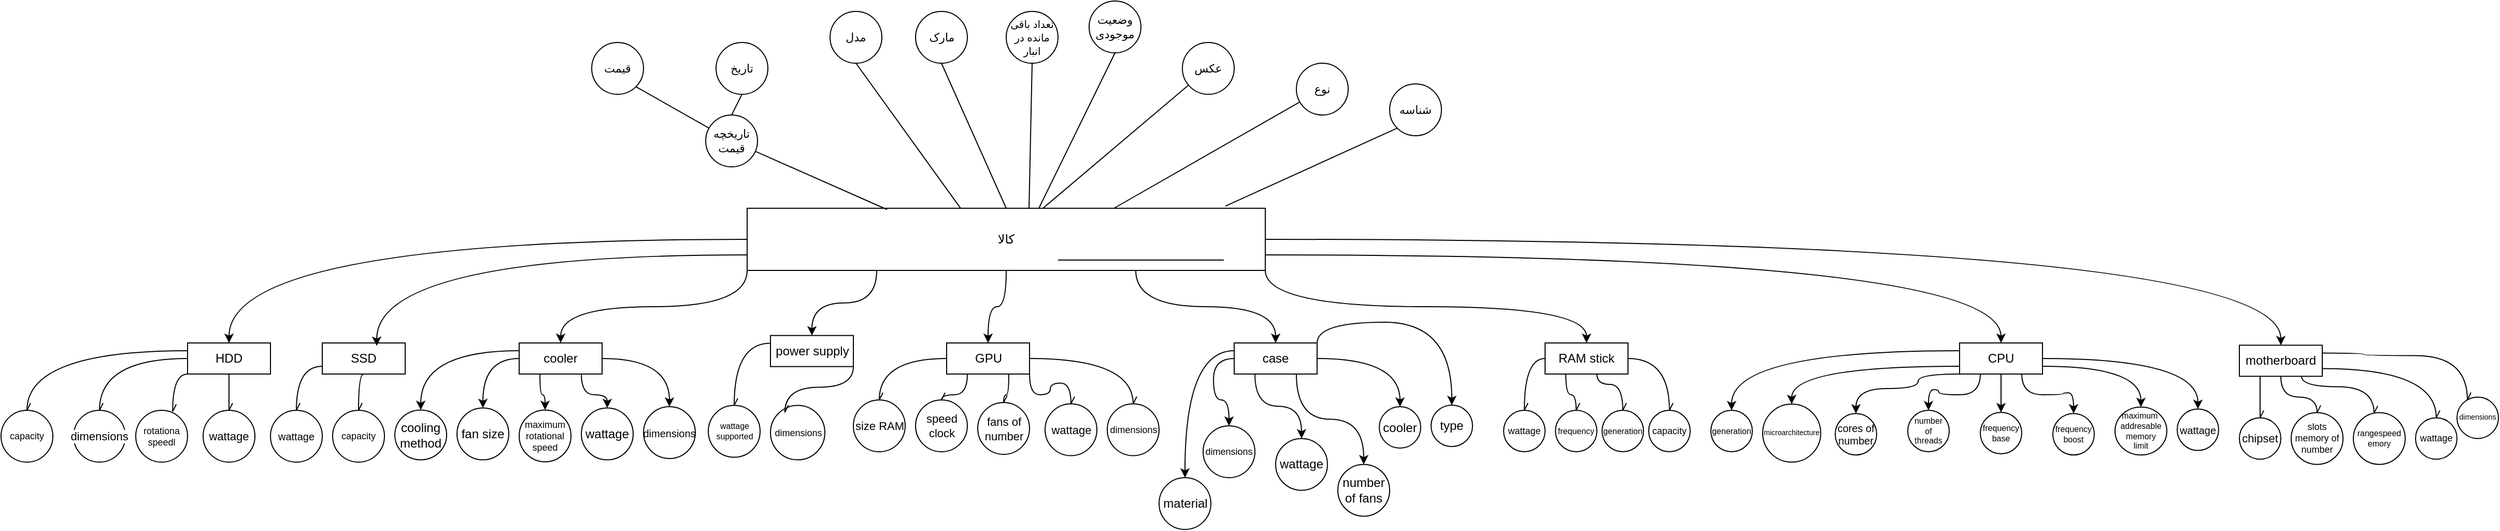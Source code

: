 <mxfile version="24.9.1">
  <diagram name="Page-1" id="9pAMobIlL3Q27WV-ND6b">
    <mxGraphModel dx="3240" dy="2657" grid="1" gridSize="10" guides="1" tooltips="1" connect="1" arrows="1" fold="1" page="1" pageScale="1" pageWidth="850" pageHeight="1400" math="0" shadow="0">
      <root>
        <mxCell id="0" />
        <mxCell id="1" parent="0" />
        <mxCell id="2hztsEfEEE-q9e5ccqZt-3" style="edgeStyle=orthogonalEdgeStyle;rounded=0;orthogonalLoop=1;jettySize=auto;html=1;exitX=0;exitY=1;exitDx=0;exitDy=0;curved=1;" parent="1" source="2hztsEfEEE-q9e5ccqZt-1" target="2hztsEfEEE-q9e5ccqZt-4" edge="1">
          <mxGeometry relative="1" as="geometry">
            <mxPoint x="80" y="230" as="targetPoint" />
          </mxGeometry>
        </mxCell>
        <mxCell id="2hztsEfEEE-q9e5ccqZt-5" style="edgeStyle=orthogonalEdgeStyle;rounded=0;orthogonalLoop=1;jettySize=auto;html=1;exitX=0.25;exitY=1;exitDx=0;exitDy=0;curved=1;" parent="1" source="2hztsEfEEE-q9e5ccqZt-1" target="2hztsEfEEE-q9e5ccqZt-6" edge="1">
          <mxGeometry relative="1" as="geometry">
            <mxPoint x="170" y="220" as="targetPoint" />
          </mxGeometry>
        </mxCell>
        <mxCell id="2hztsEfEEE-q9e5ccqZt-7" style="edgeStyle=orthogonalEdgeStyle;rounded=0;orthogonalLoop=1;jettySize=auto;html=1;exitX=0.5;exitY=1;exitDx=0;exitDy=0;curved=1;" parent="1" source="2hztsEfEEE-q9e5ccqZt-1" target="2hztsEfEEE-q9e5ccqZt-9" edge="1">
          <mxGeometry relative="1" as="geometry">
            <mxPoint x="260" y="230" as="targetPoint" />
          </mxGeometry>
        </mxCell>
        <mxCell id="2hztsEfEEE-q9e5ccqZt-10" style="edgeStyle=orthogonalEdgeStyle;rounded=0;orthogonalLoop=1;jettySize=auto;html=1;exitX=0.75;exitY=1;exitDx=0;exitDy=0;curved=1;" parent="1" source="2hztsEfEEE-q9e5ccqZt-1" target="2hztsEfEEE-q9e5ccqZt-11" edge="1">
          <mxGeometry relative="1" as="geometry">
            <mxPoint x="330" y="230" as="targetPoint" />
          </mxGeometry>
        </mxCell>
        <mxCell id="2hztsEfEEE-q9e5ccqZt-13" style="edgeStyle=orthogonalEdgeStyle;rounded=0;orthogonalLoop=1;jettySize=auto;html=1;exitX=1;exitY=1;exitDx=0;exitDy=0;curved=1;" parent="1" source="2hztsEfEEE-q9e5ccqZt-1" target="2hztsEfEEE-q9e5ccqZt-14" edge="1">
          <mxGeometry relative="1" as="geometry">
            <mxPoint x="430" y="230" as="targetPoint" />
          </mxGeometry>
        </mxCell>
        <mxCell id="2hztsEfEEE-q9e5ccqZt-17" style="edgeStyle=orthogonalEdgeStyle;rounded=0;orthogonalLoop=1;jettySize=auto;html=1;exitX=1;exitY=0.5;exitDx=0;exitDy=0;curved=1;" parent="1" source="2hztsEfEEE-q9e5ccqZt-1" target="2hztsEfEEE-q9e5ccqZt-18" edge="1">
          <mxGeometry relative="1" as="geometry">
            <mxPoint x="480" y="240" as="targetPoint" />
          </mxGeometry>
        </mxCell>
        <mxCell id="2hztsEfEEE-q9e5ccqZt-24" style="edgeStyle=orthogonalEdgeStyle;rounded=0;orthogonalLoop=1;jettySize=auto;html=1;exitX=0;exitY=0.5;exitDx=0;exitDy=0;curved=1;" parent="1" source="2hztsEfEEE-q9e5ccqZt-1" target="2hztsEfEEE-q9e5ccqZt-25" edge="1">
          <mxGeometry relative="1" as="geometry">
            <mxPoint x="-100" y="230" as="targetPoint" />
          </mxGeometry>
        </mxCell>
        <mxCell id="2hztsEfEEE-q9e5ccqZt-26" style="edgeStyle=orthogonalEdgeStyle;rounded=0;orthogonalLoop=1;jettySize=auto;html=1;exitX=1;exitY=0.75;exitDx=0;exitDy=0;curved=1;" parent="1" source="2hztsEfEEE-q9e5ccqZt-1" target="2hztsEfEEE-q9e5ccqZt-27" edge="1">
          <mxGeometry relative="1" as="geometry">
            <mxPoint x="460" y="210" as="targetPoint" />
          </mxGeometry>
        </mxCell>
        <mxCell id="2hztsEfEEE-q9e5ccqZt-1" value="کالا" style="rounded=0;whiteSpace=wrap;html=1;" parent="1" vertex="1">
          <mxGeometry x="-120" y="100" width="500" height="60" as="geometry" />
        </mxCell>
        <mxCell id="8bEsGks462EBz7kOPYyJ-42" style="edgeStyle=orthogonalEdgeStyle;curved=1;rounded=0;orthogonalLoop=1;jettySize=auto;html=1;exitX=0;exitY=0.25;exitDx=0;exitDy=0;" edge="1" parent="1" source="2hztsEfEEE-q9e5ccqZt-4" target="8bEsGks462EBz7kOPYyJ-43">
          <mxGeometry relative="1" as="geometry">
            <mxPoint x="-420" y="290" as="targetPoint" />
          </mxGeometry>
        </mxCell>
        <mxCell id="8bEsGks462EBz7kOPYyJ-44" style="edgeStyle=orthogonalEdgeStyle;curved=1;rounded=0;orthogonalLoop=1;jettySize=auto;html=1;exitX=0;exitY=0.5;exitDx=0;exitDy=0;" edge="1" parent="1" source="2hztsEfEEE-q9e5ccqZt-4" target="8bEsGks462EBz7kOPYyJ-45">
          <mxGeometry relative="1" as="geometry">
            <mxPoint x="-370" y="300" as="targetPoint" />
          </mxGeometry>
        </mxCell>
        <mxCell id="8bEsGks462EBz7kOPYyJ-46" style="edgeStyle=orthogonalEdgeStyle;curved=1;rounded=0;orthogonalLoop=1;jettySize=auto;html=1;exitX=0.25;exitY=1;exitDx=0;exitDy=0;" edge="1" parent="1" source="2hztsEfEEE-q9e5ccqZt-4" target="8bEsGks462EBz7kOPYyJ-47">
          <mxGeometry relative="1" as="geometry">
            <mxPoint x="-310" y="300" as="targetPoint" />
          </mxGeometry>
        </mxCell>
        <mxCell id="8bEsGks462EBz7kOPYyJ-48" style="edgeStyle=orthogonalEdgeStyle;curved=1;rounded=0;orthogonalLoop=1;jettySize=auto;html=1;exitX=0.75;exitY=1;exitDx=0;exitDy=0;" edge="1" parent="1" source="2hztsEfEEE-q9e5ccqZt-4" target="8bEsGks462EBz7kOPYyJ-49">
          <mxGeometry relative="1" as="geometry">
            <mxPoint x="-250" y="300" as="targetPoint" />
          </mxGeometry>
        </mxCell>
        <mxCell id="8bEsGks462EBz7kOPYyJ-50" style="edgeStyle=orthogonalEdgeStyle;curved=1;rounded=0;orthogonalLoop=1;jettySize=auto;html=1;exitX=1;exitY=0.5;exitDx=0;exitDy=0;" edge="1" parent="1" source="2hztsEfEEE-q9e5ccqZt-4" target="8bEsGks462EBz7kOPYyJ-51">
          <mxGeometry relative="1" as="geometry">
            <mxPoint x="-190.0" y="290" as="targetPoint" />
          </mxGeometry>
        </mxCell>
        <mxCell id="2hztsEfEEE-q9e5ccqZt-4" value="cooler" style="rounded=0;whiteSpace=wrap;html=1;" parent="1" vertex="1">
          <mxGeometry x="-340" y="230" width="80" height="30" as="geometry" />
        </mxCell>
        <mxCell id="2hztsEfEEE-q9e5ccqZt-97" style="edgeStyle=orthogonalEdgeStyle;shape=connector;curved=1;rounded=0;orthogonalLoop=1;jettySize=auto;html=1;exitX=0;exitY=0.25;exitDx=0;exitDy=0;entryX=0.5;entryY=0;entryDx=0;entryDy=0;strokeColor=default;align=center;verticalAlign=middle;fontFamily=Helvetica;fontSize=11;fontColor=default;labelBackgroundColor=default;elbow=vertical;endArrow=openAsync;endFill=0;" parent="1" source="2hztsEfEEE-q9e5ccqZt-6" target="2hztsEfEEE-q9e5ccqZt-80" edge="1">
          <mxGeometry relative="1" as="geometry" />
        </mxCell>
        <mxCell id="2hztsEfEEE-q9e5ccqZt-6" value="power supply" style="rounded=0;whiteSpace=wrap;html=1;" parent="1" vertex="1">
          <mxGeometry x="-97.5" y="222.81" width="80" height="30" as="geometry" />
        </mxCell>
        <mxCell id="2hztsEfEEE-q9e5ccqZt-110" style="edgeStyle=orthogonalEdgeStyle;shape=connector;curved=1;rounded=0;orthogonalLoop=1;jettySize=auto;html=1;exitX=0;exitY=0.5;exitDx=0;exitDy=0;entryX=0.5;entryY=0;entryDx=0;entryDy=0;strokeColor=default;align=center;verticalAlign=middle;fontFamily=Helvetica;fontSize=11;fontColor=default;labelBackgroundColor=default;elbow=vertical;endArrow=openAsync;endFill=0;" parent="1" source="2hztsEfEEE-q9e5ccqZt-9" target="2hztsEfEEE-q9e5ccqZt-109" edge="1">
          <mxGeometry relative="1" as="geometry" />
        </mxCell>
        <mxCell id="2hztsEfEEE-q9e5ccqZt-111" style="edgeStyle=orthogonalEdgeStyle;shape=connector;curved=1;rounded=0;orthogonalLoop=1;jettySize=auto;html=1;exitX=0.25;exitY=1;exitDx=0;exitDy=0;strokeColor=default;align=center;verticalAlign=middle;fontFamily=Helvetica;fontSize=11;fontColor=default;labelBackgroundColor=default;elbow=vertical;endArrow=openAsync;endFill=0;" parent="1" source="2hztsEfEEE-q9e5ccqZt-9" target="2hztsEfEEE-q9e5ccqZt-112" edge="1">
          <mxGeometry relative="1" as="geometry">
            <mxPoint x="92.974" y="300" as="targetPoint" />
          </mxGeometry>
        </mxCell>
        <mxCell id="2hztsEfEEE-q9e5ccqZt-113" style="edgeStyle=orthogonalEdgeStyle;shape=connector;curved=1;rounded=0;orthogonalLoop=1;jettySize=auto;html=1;exitX=0.75;exitY=1;exitDx=0;exitDy=0;strokeColor=default;align=center;verticalAlign=middle;fontFamily=Helvetica;fontSize=11;fontColor=default;labelBackgroundColor=default;elbow=vertical;endArrow=openAsync;endFill=0;" parent="1" source="2hztsEfEEE-q9e5ccqZt-9" target="2hztsEfEEE-q9e5ccqZt-114" edge="1">
          <mxGeometry relative="1" as="geometry">
            <mxPoint x="152.5" y="300" as="targetPoint" />
          </mxGeometry>
        </mxCell>
        <mxCell id="2hztsEfEEE-q9e5ccqZt-115" style="edgeStyle=orthogonalEdgeStyle;shape=connector;curved=1;rounded=0;orthogonalLoop=1;jettySize=auto;html=1;exitX=1;exitY=1;exitDx=0;exitDy=0;strokeColor=default;align=center;verticalAlign=middle;fontFamily=Helvetica;fontSize=11;fontColor=default;labelBackgroundColor=default;elbow=vertical;endArrow=openAsync;endFill=0;" parent="1" source="2hztsEfEEE-q9e5ccqZt-9" target="2hztsEfEEE-q9e5ccqZt-116" edge="1">
          <mxGeometry relative="1" as="geometry">
            <mxPoint x="182.5" y="280" as="targetPoint" />
          </mxGeometry>
        </mxCell>
        <mxCell id="2hztsEfEEE-q9e5ccqZt-117" style="edgeStyle=orthogonalEdgeStyle;shape=connector;curved=1;rounded=0;orthogonalLoop=1;jettySize=auto;html=1;exitX=1;exitY=0.5;exitDx=0;exitDy=0;strokeColor=default;align=center;verticalAlign=middle;fontFamily=Helvetica;fontSize=11;fontColor=default;labelBackgroundColor=default;elbow=vertical;endArrow=openAsync;endFill=0;" parent="1" source="2hztsEfEEE-q9e5ccqZt-9" target="2hztsEfEEE-q9e5ccqZt-118" edge="1">
          <mxGeometry relative="1" as="geometry">
            <mxPoint x="222.5" y="290" as="targetPoint" />
          </mxGeometry>
        </mxCell>
        <mxCell id="2hztsEfEEE-q9e5ccqZt-9" value="GPU" style="rounded=0;whiteSpace=wrap;html=1;" parent="1" vertex="1">
          <mxGeometry x="72.5" y="230" width="80" height="30" as="geometry" />
        </mxCell>
        <mxCell id="8bEsGks462EBz7kOPYyJ-52" style="edgeStyle=orthogonalEdgeStyle;curved=1;rounded=0;orthogonalLoop=1;jettySize=auto;html=1;exitX=0;exitY=0.25;exitDx=0;exitDy=0;" edge="1" parent="1" source="2hztsEfEEE-q9e5ccqZt-11" target="8bEsGks462EBz7kOPYyJ-61">
          <mxGeometry relative="1" as="geometry">
            <mxPoint x="300" y="300" as="targetPoint" />
          </mxGeometry>
        </mxCell>
        <mxCell id="8bEsGks462EBz7kOPYyJ-53" style="edgeStyle=orthogonalEdgeStyle;curved=1;rounded=0;orthogonalLoop=1;jettySize=auto;html=1;exitX=0;exitY=0.5;exitDx=0;exitDy=0;" edge="1" parent="1" source="2hztsEfEEE-q9e5ccqZt-11" target="8bEsGks462EBz7kOPYyJ-62">
          <mxGeometry relative="1" as="geometry">
            <mxPoint x="330" y="300" as="targetPoint" />
          </mxGeometry>
        </mxCell>
        <mxCell id="8bEsGks462EBz7kOPYyJ-55" style="edgeStyle=orthogonalEdgeStyle;curved=1;rounded=0;orthogonalLoop=1;jettySize=auto;html=1;exitX=0.25;exitY=1;exitDx=0;exitDy=0;" edge="1" parent="1" source="2hztsEfEEE-q9e5ccqZt-11" target="8bEsGks462EBz7kOPYyJ-63">
          <mxGeometry relative="1" as="geometry">
            <mxPoint x="380" y="300" as="targetPoint" />
          </mxGeometry>
        </mxCell>
        <mxCell id="8bEsGks462EBz7kOPYyJ-56" style="edgeStyle=orthogonalEdgeStyle;curved=1;rounded=0;orthogonalLoop=1;jettySize=auto;html=1;exitX=0.75;exitY=1;exitDx=0;exitDy=0;" edge="1" parent="1" source="2hztsEfEEE-q9e5ccqZt-11" target="8bEsGks462EBz7kOPYyJ-64">
          <mxGeometry relative="1" as="geometry">
            <mxPoint x="420" y="300" as="targetPoint" />
          </mxGeometry>
        </mxCell>
        <mxCell id="8bEsGks462EBz7kOPYyJ-57" style="edgeStyle=orthogonalEdgeStyle;curved=1;rounded=0;orthogonalLoop=1;jettySize=auto;html=1;exitX=1;exitY=0.5;exitDx=0;exitDy=0;" edge="1" parent="1" source="2hztsEfEEE-q9e5ccqZt-11" target="8bEsGks462EBz7kOPYyJ-60">
          <mxGeometry relative="1" as="geometry">
            <mxPoint x="450" y="300" as="targetPoint" />
          </mxGeometry>
        </mxCell>
        <mxCell id="8bEsGks462EBz7kOPYyJ-58" style="edgeStyle=orthogonalEdgeStyle;curved=1;rounded=0;orthogonalLoop=1;jettySize=auto;html=1;exitX=1;exitY=0;exitDx=0;exitDy=0;" edge="1" parent="1" source="2hztsEfEEE-q9e5ccqZt-11" target="8bEsGks462EBz7kOPYyJ-59">
          <mxGeometry relative="1" as="geometry">
            <mxPoint x="480" y="300" as="targetPoint" />
          </mxGeometry>
        </mxCell>
        <mxCell id="2hztsEfEEE-q9e5ccqZt-11" value="case" style="rounded=0;whiteSpace=wrap;html=1;" parent="1" vertex="1">
          <mxGeometry x="350" y="230" width="80" height="30" as="geometry" />
        </mxCell>
        <mxCell id="2hztsEfEEE-q9e5ccqZt-58" style="edgeStyle=orthogonalEdgeStyle;shape=connector;curved=1;rounded=0;orthogonalLoop=1;jettySize=auto;html=1;exitX=0.25;exitY=1;exitDx=0;exitDy=0;strokeColor=default;align=center;verticalAlign=middle;fontFamily=Helvetica;fontSize=11;fontColor=default;labelBackgroundColor=default;elbow=vertical;endArrow=openAsync;endFill=0;" parent="1" source="2hztsEfEEE-q9e5ccqZt-14" target="2hztsEfEEE-q9e5ccqZt-59" edge="1">
          <mxGeometry relative="1" as="geometry">
            <mxPoint x="700" y="280" as="targetPoint" />
            <Array as="points">
              <mxPoint x="700" y="250" />
              <mxPoint x="700" y="270" />
              <mxPoint x="725" y="270" />
            </Array>
          </mxGeometry>
        </mxCell>
        <mxCell id="2hztsEfEEE-q9e5ccqZt-68" style="edgeStyle=orthogonalEdgeStyle;shape=connector;curved=1;rounded=0;orthogonalLoop=1;jettySize=auto;html=1;exitX=0.25;exitY=1;exitDx=0;exitDy=0;strokeColor=default;align=center;verticalAlign=middle;fontFamily=Helvetica;fontSize=11;fontColor=default;labelBackgroundColor=default;elbow=vertical;endArrow=openAsync;endFill=0;" parent="1" source="2hztsEfEEE-q9e5ccqZt-14" target="2hztsEfEEE-q9e5ccqZt-72" edge="1">
          <mxGeometry relative="1" as="geometry">
            <mxPoint x="670.091" y="290" as="targetPoint" />
          </mxGeometry>
        </mxCell>
        <mxCell id="2hztsEfEEE-q9e5ccqZt-103" style="edgeStyle=orthogonalEdgeStyle;shape=connector;curved=1;rounded=0;orthogonalLoop=1;jettySize=auto;html=1;exitX=1;exitY=0.5;exitDx=0;exitDy=0;entryX=0.5;entryY=0;entryDx=0;entryDy=0;strokeColor=default;align=center;verticalAlign=middle;fontFamily=Helvetica;fontSize=11;fontColor=default;labelBackgroundColor=default;elbow=vertical;endArrow=openAsync;endFill=0;" parent="1" source="2hztsEfEEE-q9e5ccqZt-14" target="2hztsEfEEE-q9e5ccqZt-71" edge="1">
          <mxGeometry relative="1" as="geometry" />
        </mxCell>
        <mxCell id="2hztsEfEEE-q9e5ccqZt-105" style="edgeStyle=orthogonalEdgeStyle;shape=connector;curved=1;rounded=0;orthogonalLoop=1;jettySize=auto;html=1;exitX=0;exitY=0.5;exitDx=0;exitDy=0;entryX=0.5;entryY=0;entryDx=0;entryDy=0;strokeColor=default;align=center;verticalAlign=middle;fontFamily=Helvetica;fontSize=11;fontColor=default;labelBackgroundColor=default;elbow=vertical;endArrow=openAsync;endFill=0;" parent="1" source="2hztsEfEEE-q9e5ccqZt-14" target="2hztsEfEEE-q9e5ccqZt-73" edge="1">
          <mxGeometry relative="1" as="geometry" />
        </mxCell>
        <mxCell id="2hztsEfEEE-q9e5ccqZt-14" value="RAM stick" style="rounded=0;whiteSpace=wrap;html=1;" parent="1" vertex="1">
          <mxGeometry x="650" y="230" width="80" height="30" as="geometry" />
        </mxCell>
        <mxCell id="2hztsEfEEE-q9e5ccqZt-48" style="edgeStyle=orthogonalEdgeStyle;shape=connector;curved=1;rounded=0;orthogonalLoop=1;jettySize=auto;html=1;exitX=0.75;exitY=1;exitDx=0;exitDy=0;strokeColor=default;align=center;verticalAlign=middle;fontFamily=Helvetica;fontSize=11;fontColor=default;labelBackgroundColor=default;elbow=vertical;endArrow=openAsync;endFill=0;" parent="1" source="2hztsEfEEE-q9e5ccqZt-18" target="2hztsEfEEE-q9e5ccqZt-57" edge="1">
          <mxGeometry relative="1" as="geometry">
            <mxPoint x="1400" y="292.19" as="targetPoint" />
            <Array as="points">
              <mxPoint x="1380" y="272.19" />
              <mxPoint x="1450" y="272.19" />
            </Array>
          </mxGeometry>
        </mxCell>
        <mxCell id="2hztsEfEEE-q9e5ccqZt-49" style="edgeStyle=orthogonalEdgeStyle;shape=connector;curved=1;rounded=0;orthogonalLoop=1;jettySize=auto;html=1;exitX=0.5;exitY=1;exitDx=0;exitDy=0;strokeColor=default;align=center;verticalAlign=middle;fontFamily=Helvetica;fontSize=11;fontColor=default;labelBackgroundColor=default;elbow=vertical;endArrow=openAsync;endFill=0;" parent="1" source="2hztsEfEEE-q9e5ccqZt-18" target="2hztsEfEEE-q9e5ccqZt-56" edge="1">
          <mxGeometry relative="1" as="geometry">
            <mxPoint x="1370" y="292.19" as="targetPoint" />
          </mxGeometry>
        </mxCell>
        <mxCell id="2hztsEfEEE-q9e5ccqZt-50" style="edgeStyle=orthogonalEdgeStyle;shape=connector;curved=1;rounded=0;orthogonalLoop=1;jettySize=auto;html=1;exitX=0.25;exitY=1;exitDx=0;exitDy=0;strokeColor=default;align=center;verticalAlign=middle;fontFamily=Helvetica;fontSize=11;fontColor=default;labelBackgroundColor=default;elbow=vertical;endArrow=openAsync;endFill=0;" parent="1" source="2hztsEfEEE-q9e5ccqZt-18" target="2hztsEfEEE-q9e5ccqZt-55" edge="1">
          <mxGeometry relative="1" as="geometry">
            <mxPoint x="1340.31" y="292.19" as="targetPoint" />
          </mxGeometry>
        </mxCell>
        <mxCell id="2hztsEfEEE-q9e5ccqZt-51" style="edgeStyle=orthogonalEdgeStyle;shape=connector;curved=1;rounded=0;orthogonalLoop=1;jettySize=auto;html=1;exitX=1;exitY=0.75;exitDx=0;exitDy=0;strokeColor=default;align=center;verticalAlign=middle;fontFamily=Helvetica;fontSize=11;fontColor=default;labelBackgroundColor=default;elbow=vertical;endArrow=openAsync;endFill=0;" parent="1" source="2hztsEfEEE-q9e5ccqZt-18" target="2hztsEfEEE-q9e5ccqZt-54" edge="1">
          <mxGeometry relative="1" as="geometry">
            <mxPoint x="1430" y="292.19" as="targetPoint" />
          </mxGeometry>
        </mxCell>
        <mxCell id="2hztsEfEEE-q9e5ccqZt-52" style="edgeStyle=orthogonalEdgeStyle;shape=connector;curved=1;rounded=0;orthogonalLoop=1;jettySize=auto;html=1;exitX=1;exitY=0.25;exitDx=0;exitDy=0;strokeColor=default;align=center;verticalAlign=middle;fontFamily=Helvetica;fontSize=11;fontColor=default;labelBackgroundColor=default;elbow=vertical;endArrow=openAsync;endFill=0;" parent="1" source="2hztsEfEEE-q9e5ccqZt-18" target="2hztsEfEEE-q9e5ccqZt-53" edge="1">
          <mxGeometry relative="1" as="geometry">
            <mxPoint x="1460" y="292.19" as="targetPoint" />
            <Array as="points">
              <mxPoint x="1440" y="240.19" />
              <mxPoint x="1440" y="242.19" />
              <mxPoint x="1540" y="242.19" />
            </Array>
          </mxGeometry>
        </mxCell>
        <mxCell id="2hztsEfEEE-q9e5ccqZt-18" value="motherboard" style="rounded=0;whiteSpace=wrap;html=1;" parent="1" vertex="1">
          <mxGeometry x="1320" y="232.19" width="80" height="30" as="geometry" />
        </mxCell>
        <mxCell id="2hztsEfEEE-q9e5ccqZt-85" style="edgeStyle=orthogonalEdgeStyle;shape=connector;curved=1;rounded=0;orthogonalLoop=1;jettySize=auto;html=1;exitX=0;exitY=0.75;exitDx=0;exitDy=0;strokeColor=default;align=center;verticalAlign=middle;fontFamily=Helvetica;fontSize=11;fontColor=default;labelBackgroundColor=default;elbow=vertical;endArrow=openAsync;endFill=0;" parent="1" source="2hztsEfEEE-q9e5ccqZt-21" target="2hztsEfEEE-q9e5ccqZt-82" edge="1">
          <mxGeometry relative="1" as="geometry" />
        </mxCell>
        <mxCell id="2hztsEfEEE-q9e5ccqZt-88" style="edgeStyle=orthogonalEdgeStyle;shape=connector;curved=1;rounded=0;orthogonalLoop=1;jettySize=auto;html=1;exitX=0.5;exitY=1;exitDx=0;exitDy=0;entryX=0.5;entryY=0;entryDx=0;entryDy=0;strokeColor=default;align=center;verticalAlign=middle;fontFamily=Helvetica;fontSize=11;fontColor=default;labelBackgroundColor=default;elbow=vertical;endArrow=openAsync;endFill=0;" parent="1" source="2hztsEfEEE-q9e5ccqZt-21" target="2hztsEfEEE-q9e5ccqZt-84" edge="1">
          <mxGeometry relative="1" as="geometry" />
        </mxCell>
        <mxCell id="2hztsEfEEE-q9e5ccqZt-21" value="SSD" style="rounded=0;whiteSpace=wrap;html=1;" parent="1" vertex="1">
          <mxGeometry x="-530" y="230" width="80" height="30" as="geometry" />
        </mxCell>
        <mxCell id="2hztsEfEEE-q9e5ccqZt-23" style="edgeStyle=orthogonalEdgeStyle;rounded=0;orthogonalLoop=1;jettySize=auto;html=1;exitX=0;exitY=0.75;exitDx=0;exitDy=0;entryX=0.656;entryY=0.094;entryDx=0;entryDy=0;entryPerimeter=0;curved=1;" parent="1" source="2hztsEfEEE-q9e5ccqZt-1" target="2hztsEfEEE-q9e5ccqZt-21" edge="1">
          <mxGeometry relative="1" as="geometry" />
        </mxCell>
        <mxCell id="2hztsEfEEE-q9e5ccqZt-94" style="edgeStyle=orthogonalEdgeStyle;shape=connector;curved=1;rounded=0;orthogonalLoop=1;jettySize=auto;html=1;exitX=0;exitY=0.25;exitDx=0;exitDy=0;entryX=0.5;entryY=0;entryDx=0;entryDy=0;strokeColor=default;align=center;verticalAlign=middle;fontFamily=Helvetica;fontSize=11;fontColor=default;labelBackgroundColor=default;elbow=vertical;endArrow=openAsync;endFill=0;" parent="1" source="2hztsEfEEE-q9e5ccqZt-25" target="2hztsEfEEE-q9e5ccqZt-91" edge="1">
          <mxGeometry relative="1" as="geometry" />
        </mxCell>
        <mxCell id="2hztsEfEEE-q9e5ccqZt-98" style="edgeStyle=orthogonalEdgeStyle;shape=connector;curved=1;rounded=0;orthogonalLoop=1;jettySize=auto;html=1;exitX=0.5;exitY=1;exitDx=0;exitDy=0;strokeColor=default;align=center;verticalAlign=middle;fontFamily=Helvetica;fontSize=11;fontColor=default;labelBackgroundColor=default;elbow=vertical;endArrow=openAsync;endFill=0;" parent="1" source="2hztsEfEEE-q9e5ccqZt-25" target="2hztsEfEEE-q9e5ccqZt-99" edge="1">
          <mxGeometry relative="1" as="geometry">
            <mxPoint x="-619.609" y="300" as="targetPoint" />
          </mxGeometry>
        </mxCell>
        <mxCell id="2hztsEfEEE-q9e5ccqZt-100" style="edgeStyle=orthogonalEdgeStyle;shape=connector;curved=1;rounded=0;orthogonalLoop=1;jettySize=auto;html=1;exitX=0;exitY=0.5;exitDx=0;exitDy=0;strokeColor=default;align=center;verticalAlign=middle;fontFamily=Helvetica;fontSize=11;fontColor=default;labelBackgroundColor=default;elbow=vertical;endArrow=openAsync;endFill=0;" parent="1" source="2hztsEfEEE-q9e5ccqZt-25" target="2hztsEfEEE-q9e5ccqZt-101" edge="1">
          <mxGeometry relative="1" as="geometry">
            <mxPoint x="-730" y="290" as="targetPoint" />
          </mxGeometry>
        </mxCell>
        <mxCell id="2hztsEfEEE-q9e5ccqZt-25" value="HDD" style="rounded=0;whiteSpace=wrap;html=1;" parent="1" vertex="1">
          <mxGeometry x="-660" y="230" width="80" height="30" as="geometry" />
        </mxCell>
        <mxCell id="8bEsGks462EBz7kOPYyJ-20" style="edgeStyle=orthogonalEdgeStyle;rounded=0;orthogonalLoop=1;jettySize=auto;html=1;exitX=1;exitY=0.5;exitDx=0;exitDy=0;curved=1;" edge="1" parent="1" source="2hztsEfEEE-q9e5ccqZt-27" target="8bEsGks462EBz7kOPYyJ-38">
          <mxGeometry relative="1" as="geometry">
            <mxPoint x="1210" y="300" as="targetPoint" />
          </mxGeometry>
        </mxCell>
        <mxCell id="8bEsGks462EBz7kOPYyJ-21" style="edgeStyle=orthogonalEdgeStyle;curved=1;rounded=0;orthogonalLoop=1;jettySize=auto;html=1;exitX=0.75;exitY=1;exitDx=0;exitDy=0;" edge="1" parent="1" source="2hztsEfEEE-q9e5ccqZt-27" target="8bEsGks462EBz7kOPYyJ-35">
          <mxGeometry relative="1" as="geometry">
            <mxPoint x="1120" y="300" as="targetPoint" />
          </mxGeometry>
        </mxCell>
        <mxCell id="8bEsGks462EBz7kOPYyJ-22" style="edgeStyle=orthogonalEdgeStyle;curved=1;rounded=0;orthogonalLoop=1;jettySize=auto;html=1;exitX=0.5;exitY=1;exitDx=0;exitDy=0;" edge="1" parent="1" source="2hztsEfEEE-q9e5ccqZt-27" target="8bEsGks462EBz7kOPYyJ-34">
          <mxGeometry relative="1" as="geometry">
            <mxPoint x="1090" y="300" as="targetPoint" />
          </mxGeometry>
        </mxCell>
        <mxCell id="8bEsGks462EBz7kOPYyJ-23" style="edgeStyle=orthogonalEdgeStyle;curved=1;rounded=0;orthogonalLoop=1;jettySize=auto;html=1;exitX=0.25;exitY=1;exitDx=0;exitDy=0;" edge="1" parent="1" source="2hztsEfEEE-q9e5ccqZt-27" target="8bEsGks462EBz7kOPYyJ-33">
          <mxGeometry relative="1" as="geometry">
            <mxPoint x="1060" y="300" as="targetPoint" />
          </mxGeometry>
        </mxCell>
        <mxCell id="8bEsGks462EBz7kOPYyJ-25" style="edgeStyle=orthogonalEdgeStyle;curved=1;rounded=0;orthogonalLoop=1;jettySize=auto;html=1;exitX=0;exitY=0.75;exitDx=0;exitDy=0;" edge="1" parent="1" source="2hztsEfEEE-q9e5ccqZt-27" target="8bEsGks462EBz7kOPYyJ-31">
          <mxGeometry relative="1" as="geometry">
            <mxPoint x="990" y="300" as="targetPoint" />
          </mxGeometry>
        </mxCell>
        <mxCell id="8bEsGks462EBz7kOPYyJ-26" style="edgeStyle=orthogonalEdgeStyle;curved=1;rounded=0;orthogonalLoop=1;jettySize=auto;html=1;exitX=0;exitY=0.25;exitDx=0;exitDy=0;" edge="1" parent="1" source="2hztsEfEEE-q9e5ccqZt-27" target="8bEsGks462EBz7kOPYyJ-30">
          <mxGeometry relative="1" as="geometry">
            <mxPoint x="930" y="300" as="targetPoint" />
          </mxGeometry>
        </mxCell>
        <mxCell id="8bEsGks462EBz7kOPYyJ-40" style="edgeStyle=orthogonalEdgeStyle;curved=1;rounded=0;orthogonalLoop=1;jettySize=auto;html=1;exitX=0;exitY=1;exitDx=0;exitDy=0;entryX=0.5;entryY=0;entryDx=0;entryDy=0;" edge="1" parent="1" source="2hztsEfEEE-q9e5ccqZt-27" target="8bEsGks462EBz7kOPYyJ-32">
          <mxGeometry relative="1" as="geometry">
            <Array as="points">
              <mxPoint x="1010" y="260" />
              <mxPoint x="1010" y="274" />
              <mxPoint x="950" y="274" />
            </Array>
          </mxGeometry>
        </mxCell>
        <mxCell id="8bEsGks462EBz7kOPYyJ-41" style="edgeStyle=orthogonalEdgeStyle;curved=1;rounded=0;orthogonalLoop=1;jettySize=auto;html=1;exitX=1;exitY=0.75;exitDx=0;exitDy=0;entryX=0.5;entryY=0;entryDx=0;entryDy=0;" edge="1" parent="1" source="2hztsEfEEE-q9e5ccqZt-27" target="8bEsGks462EBz7kOPYyJ-37">
          <mxGeometry relative="1" as="geometry" />
        </mxCell>
        <mxCell id="2hztsEfEEE-q9e5ccqZt-27" value="CPU" style="rounded=0;whiteSpace=wrap;html=1;" parent="1" vertex="1">
          <mxGeometry x="1050" y="230" width="80" height="30" as="geometry" />
        </mxCell>
        <mxCell id="2hztsEfEEE-q9e5ccqZt-29" value="عکس" style="ellipse;whiteSpace=wrap;html=1;fontFamily=Helvetica;fontSize=11;fontColor=default;labelBackgroundColor=default;" parent="1" vertex="1">
          <mxGeometry x="300" y="-60" width="50" height="50" as="geometry" />
        </mxCell>
        <mxCell id="2hztsEfEEE-q9e5ccqZt-31" value="وضعیت موجودی" style="ellipse;whiteSpace=wrap;html=1;aspect=fixed;fontFamily=Helvetica;fontSize=11;fontColor=default;labelBackgroundColor=none;" parent="1" vertex="1">
          <mxGeometry x="210" y="-100" width="50" height="50" as="geometry" />
        </mxCell>
        <mxCell id="2hztsEfEEE-q9e5ccqZt-33" value="&lt;font style=&quot;font-size: 10px;&quot;&gt;تعداد باقی مانده در انبار&lt;/font&gt;" style="ellipse;whiteSpace=wrap;html=1;fontFamily=Helvetica;fontSize=11;fontColor=default;labelBackgroundColor=none;" parent="1" vertex="1">
          <mxGeometry x="130" y="-90" width="50" height="50" as="geometry" />
        </mxCell>
        <mxCell id="2hztsEfEEE-q9e5ccqZt-35" value="مارک" style="ellipse;whiteSpace=wrap;html=1;aspect=fixed;fontFamily=Helvetica;fontSize=11;fontColor=default;labelBackgroundColor=default;" parent="1" vertex="1">
          <mxGeometry x="42.5" y="-90" width="50" height="50" as="geometry" />
        </mxCell>
        <mxCell id="2hztsEfEEE-q9e5ccqZt-37" value="شناسه" style="ellipse;whiteSpace=wrap;html=1;aspect=fixed;fontFamily=Helvetica;fontSize=11;fontColor=default;labelBackgroundColor=default;" parent="1" vertex="1">
          <mxGeometry x="500" y="-20" width="50" height="50" as="geometry" />
        </mxCell>
        <mxCell id="2hztsEfEEE-q9e5ccqZt-39" value="نوع" style="ellipse;whiteSpace=wrap;html=1;aspect=fixed;fontFamily=Helvetica;fontSize=11;fontColor=default;labelBackgroundColor=default;" parent="1" vertex="1">
          <mxGeometry x="410" y="-40" width="50" height="50" as="geometry" />
        </mxCell>
        <mxCell id="2hztsEfEEE-q9e5ccqZt-41" value="مدل" style="ellipse;whiteSpace=wrap;html=1;aspect=fixed;fontFamily=Helvetica;fontSize=11;fontColor=default;labelBackgroundColor=default;" parent="1" vertex="1">
          <mxGeometry x="-40" y="-90" width="50" height="50" as="geometry" />
        </mxCell>
        <mxCell id="2hztsEfEEE-q9e5ccqZt-43" value="تاریخچه قیمت" style="ellipse;whiteSpace=wrap;html=1;aspect=fixed;fontFamily=Helvetica;fontSize=11;fontColor=default;labelBackgroundColor=none;" parent="1" vertex="1">
          <mxGeometry x="-160" y="10" width="50" height="50" as="geometry" />
        </mxCell>
        <mxCell id="2hztsEfEEE-q9e5ccqZt-46" value="تاریخ" style="ellipse;whiteSpace=wrap;html=1;aspect=fixed;fontFamily=Helvetica;fontSize=11;fontColor=default;labelBackgroundColor=default;" parent="1" vertex="1">
          <mxGeometry x="-150" y="-60" width="50" height="50" as="geometry" />
        </mxCell>
        <mxCell id="2hztsEfEEE-q9e5ccqZt-47" value="قیمت" style="ellipse;whiteSpace=wrap;html=1;aspect=fixed;fontFamily=Helvetica;fontSize=11;fontColor=default;labelBackgroundColor=default;" parent="1" vertex="1">
          <mxGeometry x="-270" y="-60" width="50" height="50" as="geometry" />
        </mxCell>
        <mxCell id="2hztsEfEEE-q9e5ccqZt-53" value="‫‪dimensions‬‬" style="ellipse;whiteSpace=wrap;html=1;aspect=fixed;fontFamily=Helvetica;fontSize=7;fontColor=default;labelBackgroundColor=none;" parent="1" vertex="1">
          <mxGeometry x="1530" y="282.19" width="40" height="40" as="geometry" />
        </mxCell>
        <mxCell id="2hztsEfEEE-q9e5ccqZt-54" value="‫‪wattage‬‬" style="ellipse;whiteSpace=wrap;html=1;aspect=fixed;fontFamily=Helvetica;fontSize=9;fontColor=default;labelBackgroundColor=none;" parent="1" vertex="1">
          <mxGeometry x="1490" y="302.19" width="40" height="40" as="geometry" />
        </mxCell>
        <mxCell id="2hztsEfEEE-q9e5ccqZt-55" value="‫‪chipset‬‬" style="ellipse;whiteSpace=wrap;html=1;aspect=fixed;fontFamily=Helvetica;fontSize=11;fontColor=default;labelBackgroundColor=default;" parent="1" vertex="1">
          <mxGeometry x="1320" y="302.19" width="40" height="40" as="geometry" />
        </mxCell>
        <mxCell id="2hztsEfEEE-q9e5ccqZt-56" value="‫‪slots‬‬ ‫‪memory‬‬ ‫‪of‬‬ ‫‪number‬‬" style="ellipse;whiteSpace=wrap;html=1;aspect=fixed;fontFamily=Helvetica;fontSize=9;fontColor=default;labelBackgroundColor=none;" parent="1" vertex="1">
          <mxGeometry x="1370" y="297.19" width="50" height="50" as="geometry" />
        </mxCell>
        <mxCell id="2hztsEfEEE-q9e5ccqZt-57" value="‫‪range‬‬‫‪speed‬‬ ‫‪emory‬‬" style="ellipse;whiteSpace=wrap;html=1;aspect=fixed;fontFamily=Helvetica;fontSize=8;fontColor=default;labelBackgroundColor=none;" parent="1" vertex="1">
          <mxGeometry x="1430" y="297.19" width="50" height="50" as="geometry" />
        </mxCell>
        <mxCell id="2hztsEfEEE-q9e5ccqZt-59" value="‫‪generation‬‬" style="ellipse;whiteSpace=wrap;html=1;aspect=fixed;fontFamily=Helvetica;fontSize=8;fontColor=default;labelBackgroundColor=none;" parent="1" vertex="1">
          <mxGeometry x="705" y="295" width="40" height="40" as="geometry" />
        </mxCell>
        <mxCell id="2hztsEfEEE-q9e5ccqZt-71" value="‫‪capacity‬‬" style="ellipse;whiteSpace=wrap;html=1;aspect=fixed;fontFamily=Helvetica;fontSize=9;fontColor=default;labelBackgroundColor=none;" parent="1" vertex="1">
          <mxGeometry x="750" y="295" width="40" height="40" as="geometry" />
        </mxCell>
        <mxCell id="2hztsEfEEE-q9e5ccqZt-72" value="‫‪frequency‬‬" style="ellipse;whiteSpace=wrap;html=1;aspect=fixed;fontFamily=Helvetica;fontSize=8;fontColor=default;labelBackgroundColor=none;" parent="1" vertex="1">
          <mxGeometry x="660" y="295" width="40" height="40" as="geometry" />
        </mxCell>
        <mxCell id="2hztsEfEEE-q9e5ccqZt-73" value="wattage" style="ellipse;whiteSpace=wrap;html=1;aspect=fixed;fontFamily=Helvetica;fontSize=9;fontColor=default;labelBackgroundColor=default;" parent="1" vertex="1">
          <mxGeometry x="610" y="295" width="40" height="40" as="geometry" />
        </mxCell>
        <mxCell id="2hztsEfEEE-q9e5ccqZt-78" value="‫‪dimensions‬‬" style="ellipse;whiteSpace=wrap;html=1;aspect=fixed;fontFamily=Helvetica;fontSize=9;fontColor=default;labelBackgroundColor=default;" parent="1" vertex="1">
          <mxGeometry x="-97.5" y="290.31" width="52.5" height="52.5" as="geometry" />
        </mxCell>
        <mxCell id="2hztsEfEEE-q9e5ccqZt-80" value="wattage supported" style="ellipse;whiteSpace=wrap;html=1;aspect=fixed;fontFamily=Helvetica;fontSize=8;fontColor=default;labelBackgroundColor=none;" parent="1" vertex="1">
          <mxGeometry x="-157.5" y="290.31" width="50" height="50" as="geometry" />
        </mxCell>
        <mxCell id="2hztsEfEEE-q9e5ccqZt-82" value="‫‪wattage‬‬" style="ellipse;whiteSpace=wrap;html=1;aspect=fixed;fontFamily=Helvetica;fontSize=10;fontColor=default;labelBackgroundColor=none;" parent="1" vertex="1">
          <mxGeometry x="-580" y="295" width="50" height="50" as="geometry" />
        </mxCell>
        <mxCell id="2hztsEfEEE-q9e5ccqZt-84" value="capacity" style="ellipse;whiteSpace=wrap;html=1;aspect=fixed;fontFamily=Helvetica;fontSize=9;fontColor=default;labelBackgroundColor=none;" parent="1" vertex="1">
          <mxGeometry x="-520" y="295" width="50" height="50" as="geometry" />
        </mxCell>
        <mxCell id="2hztsEfEEE-q9e5ccqZt-91" value="capacity" style="ellipse;whiteSpace=wrap;html=1;aspect=fixed;fontFamily=Helvetica;fontSize=9;fontColor=default;labelBackgroundColor=none;" parent="1" vertex="1">
          <mxGeometry x="-840" y="295" width="50" height="50" as="geometry" />
        </mxCell>
        <mxCell id="2hztsEfEEE-q9e5ccqZt-93" value="&lt;div&gt;rotationa speedl&lt;/div&gt;" style="ellipse;whiteSpace=wrap;html=1;aspect=fixed;fontFamily=Helvetica;fontSize=9;fontColor=default;labelBackgroundColor=none;" parent="1" vertex="1">
          <mxGeometry x="-710" y="295" width="50" height="50" as="geometry" />
        </mxCell>
        <mxCell id="2hztsEfEEE-q9e5ccqZt-95" style="edgeStyle=orthogonalEdgeStyle;shape=connector;curved=1;rounded=0;orthogonalLoop=1;jettySize=auto;html=1;exitX=1;exitY=1;exitDx=0;exitDy=0;entryX=0.264;entryY=0.128;entryDx=0;entryDy=0;entryPerimeter=0;strokeColor=default;align=center;verticalAlign=middle;fontFamily=Helvetica;fontSize=11;fontColor=default;labelBackgroundColor=default;elbow=vertical;endArrow=openAsync;endFill=0;" parent="1" source="2hztsEfEEE-q9e5ccqZt-6" target="2hztsEfEEE-q9e5ccqZt-78" edge="1">
          <mxGeometry relative="1" as="geometry" />
        </mxCell>
        <mxCell id="2hztsEfEEE-q9e5ccqZt-99" value="‫‪wattage‬‬" style="ellipse;whiteSpace=wrap;html=1;aspect=fixed;fontFamily=Helvetica;fontSize=11;fontColor=default;labelBackgroundColor=default;" parent="1" vertex="1">
          <mxGeometry x="-645" y="295" width="50" height="50" as="geometry" />
        </mxCell>
        <mxCell id="2hztsEfEEE-q9e5ccqZt-101" value="dimensions" style="ellipse;whiteSpace=wrap;html=1;aspect=fixed;fontFamily=Helvetica;fontSize=11;fontColor=default;labelBackgroundColor=default;" parent="1" vertex="1">
          <mxGeometry x="-770" y="295" width="50" height="50" as="geometry" />
        </mxCell>
        <mxCell id="2hztsEfEEE-q9e5ccqZt-102" style="edgeStyle=orthogonalEdgeStyle;shape=connector;curved=1;rounded=0;orthogonalLoop=1;jettySize=auto;html=1;exitX=0;exitY=1;exitDx=0;exitDy=0;entryX=0.712;entryY=0.023;entryDx=0;entryDy=0;entryPerimeter=0;strokeColor=default;align=center;verticalAlign=middle;fontFamily=Helvetica;fontSize=11;fontColor=default;labelBackgroundColor=default;elbow=vertical;endArrow=openAsync;endFill=0;" parent="1" source="2hztsEfEEE-q9e5ccqZt-25" target="2hztsEfEEE-q9e5ccqZt-93" edge="1">
          <mxGeometry relative="1" as="geometry" />
        </mxCell>
        <mxCell id="2hztsEfEEE-q9e5ccqZt-109" value="size RAM" style="ellipse;whiteSpace=wrap;html=1;aspect=fixed;fontFamily=Helvetica;fontSize=11;fontColor=default;labelBackgroundColor=none;" parent="1" vertex="1">
          <mxGeometry x="-17.5" y="285" width="50" height="50" as="geometry" />
        </mxCell>
        <mxCell id="2hztsEfEEE-q9e5ccqZt-112" value="speed clock" style="ellipse;whiteSpace=wrap;html=1;aspect=fixed;fontFamily=Helvetica;fontSize=11;fontColor=default;labelBackgroundColor=none;" parent="1" vertex="1">
          <mxGeometry x="42.5" y="285" width="50" height="50" as="geometry" />
        </mxCell>
        <mxCell id="2hztsEfEEE-q9e5ccqZt-114" value="fans of number" style="ellipse;whiteSpace=wrap;html=1;aspect=fixed;fontFamily=Helvetica;fontSize=11;fontColor=default;labelBackgroundColor=none;" parent="1" vertex="1">
          <mxGeometry x="102.5" y="287.5" width="50" height="50" as="geometry" />
        </mxCell>
        <mxCell id="2hztsEfEEE-q9e5ccqZt-116" value="wattage" style="ellipse;whiteSpace=wrap;html=1;aspect=fixed;fontFamily=Helvetica;fontSize=11;fontColor=default;labelBackgroundColor=default;" parent="1" vertex="1">
          <mxGeometry x="167.5" y="288.75" width="50" height="50" as="geometry" />
        </mxCell>
        <mxCell id="2hztsEfEEE-q9e5ccqZt-118" value="dimensions" style="ellipse;whiteSpace=wrap;html=1;aspect=fixed;fontFamily=Helvetica;fontSize=9;fontColor=default;labelBackgroundColor=none;" parent="1" vertex="1">
          <mxGeometry x="227.5" y="288.75" width="50" height="50" as="geometry" />
        </mxCell>
        <mxCell id="8bEsGks462EBz7kOPYyJ-5" value="" style="endArrow=none;html=1;rounded=0;" edge="1" parent="1">
          <mxGeometry relative="1" as="geometry">
            <mxPoint x="180" y="150" as="sourcePoint" />
            <mxPoint x="340" y="150" as="targetPoint" />
          </mxGeometry>
        </mxCell>
        <mxCell id="8bEsGks462EBz7kOPYyJ-7" value="" style="endArrow=none;html=1;rounded=0;exitX=0.708;exitY=0;exitDx=0;exitDy=0;exitPerimeter=0;" edge="1" parent="1" source="2hztsEfEEE-q9e5ccqZt-1" target="2hztsEfEEE-q9e5ccqZt-39">
          <mxGeometry width="50" height="50" relative="1" as="geometry">
            <mxPoint x="425" y="-110" as="sourcePoint" />
            <mxPoint x="475" y="-160" as="targetPoint" />
          </mxGeometry>
        </mxCell>
        <mxCell id="8bEsGks462EBz7kOPYyJ-8" value="" style="endArrow=none;html=1;rounded=0;entryX=0;entryY=1;entryDx=0;entryDy=0;exitX=0.923;exitY=-0.034;exitDx=0;exitDy=0;exitPerimeter=0;" edge="1" parent="1" source="2hztsEfEEE-q9e5ccqZt-1" target="2hztsEfEEE-q9e5ccqZt-37">
          <mxGeometry width="50" height="50" relative="1" as="geometry">
            <mxPoint x="380" y="110" as="sourcePoint" />
            <mxPoint x="430" y="60" as="targetPoint" />
          </mxGeometry>
        </mxCell>
        <mxCell id="8bEsGks462EBz7kOPYyJ-9" value="" style="endArrow=none;html=1;rounded=0;" edge="1" parent="1" source="2hztsEfEEE-q9e5ccqZt-1" target="2hztsEfEEE-q9e5ccqZt-29">
          <mxGeometry width="50" height="50" relative="1" as="geometry">
            <mxPoint x="310" y="80" as="sourcePoint" />
            <mxPoint x="360" y="30" as="targetPoint" />
          </mxGeometry>
        </mxCell>
        <mxCell id="8bEsGks462EBz7kOPYyJ-10" value="" style="endArrow=none;html=1;rounded=0;entryX=0.5;entryY=1;entryDx=0;entryDy=0;exitX=0.563;exitY=0;exitDx=0;exitDy=0;exitPerimeter=0;" edge="1" parent="1" source="2hztsEfEEE-q9e5ccqZt-1" target="2hztsEfEEE-q9e5ccqZt-31">
          <mxGeometry width="50" height="50" relative="1" as="geometry">
            <mxPoint x="227.5" y="100" as="sourcePoint" />
            <mxPoint x="277.5" y="50" as="targetPoint" />
          </mxGeometry>
        </mxCell>
        <mxCell id="8bEsGks462EBz7kOPYyJ-11" value="" style="endArrow=none;html=1;rounded=0;entryX=0.5;entryY=1;entryDx=0;entryDy=0;exitX=0.544;exitY=0.011;exitDx=0;exitDy=0;exitPerimeter=0;" edge="1" parent="1" source="2hztsEfEEE-q9e5ccqZt-1" target="2hztsEfEEE-q9e5ccqZt-33">
          <mxGeometry width="50" height="50" relative="1" as="geometry">
            <mxPoint x="92.5" y="90" as="sourcePoint" />
            <mxPoint x="142.5" y="40" as="targetPoint" />
          </mxGeometry>
        </mxCell>
        <mxCell id="8bEsGks462EBz7kOPYyJ-12" value="" style="endArrow=none;html=1;rounded=0;exitX=0.5;exitY=0;exitDx=0;exitDy=0;entryX=0.5;entryY=1;entryDx=0;entryDy=0;" edge="1" parent="1" source="2hztsEfEEE-q9e5ccqZt-1" target="2hztsEfEEE-q9e5ccqZt-35">
          <mxGeometry width="50" height="50" relative="1" as="geometry">
            <mxPoint x="-30" y="80" as="sourcePoint" />
            <mxPoint x="20" y="30" as="targetPoint" />
          </mxGeometry>
        </mxCell>
        <mxCell id="8bEsGks462EBz7kOPYyJ-13" value="" style="endArrow=none;html=1;rounded=0;exitX=0.412;exitY=0.001;exitDx=0;exitDy=0;exitPerimeter=0;entryX=0.5;entryY=1;entryDx=0;entryDy=0;" edge="1" parent="1" source="2hztsEfEEE-q9e5ccqZt-1" target="2hztsEfEEE-q9e5ccqZt-41">
          <mxGeometry width="50" height="50" relative="1" as="geometry">
            <mxPoint x="-80" y="80" as="sourcePoint" />
            <mxPoint x="-30" y="30" as="targetPoint" />
          </mxGeometry>
        </mxCell>
        <mxCell id="8bEsGks462EBz7kOPYyJ-14" value="" style="endArrow=none;html=1;rounded=0;exitX=0.5;exitY=0;exitDx=0;exitDy=0;entryX=0.5;entryY=1;entryDx=0;entryDy=0;" edge="1" parent="1" source="2hztsEfEEE-q9e5ccqZt-43" target="2hztsEfEEE-q9e5ccqZt-46">
          <mxGeometry width="50" height="50" relative="1" as="geometry">
            <mxPoint x="-130" y="70" as="sourcePoint" />
            <mxPoint x="-80" y="20" as="targetPoint" />
          </mxGeometry>
        </mxCell>
        <mxCell id="8bEsGks462EBz7kOPYyJ-15" value="" style="endArrow=none;html=1;rounded=0;entryX=0.27;entryY=0.021;entryDx=0;entryDy=0;entryPerimeter=0;" edge="1" parent="1" source="2hztsEfEEE-q9e5ccqZt-43" target="2hztsEfEEE-q9e5ccqZt-1">
          <mxGeometry width="50" height="50" relative="1" as="geometry">
            <mxPoint x="-130" y="100" as="sourcePoint" />
            <mxPoint x="-80" y="50" as="targetPoint" />
          </mxGeometry>
        </mxCell>
        <mxCell id="8bEsGks462EBz7kOPYyJ-16" value="" style="endArrow=none;html=1;rounded=0;entryX=1;entryY=1;entryDx=0;entryDy=0;" edge="1" parent="1" source="2hztsEfEEE-q9e5ccqZt-43" target="2hztsEfEEE-q9e5ccqZt-47">
          <mxGeometry width="50" height="50" relative="1" as="geometry">
            <mxPoint x="-290" y="40" as="sourcePoint" />
            <mxPoint x="-240" y="-10" as="targetPoint" />
          </mxGeometry>
        </mxCell>
        <mxCell id="8bEsGks462EBz7kOPYyJ-30" value="generation" style="ellipse;whiteSpace=wrap;html=1;fontSize=8;" vertex="1" parent="1">
          <mxGeometry x="810" y="295" width="40" height="40" as="geometry" />
        </mxCell>
        <mxCell id="8bEsGks462EBz7kOPYyJ-31" value="microarchitecture" style="ellipse;whiteSpace=wrap;html=1;fontSize=7;" vertex="1" parent="1">
          <mxGeometry x="860" y="289" width="56" height="56" as="geometry" />
        </mxCell>
        <mxCell id="8bEsGks462EBz7kOPYyJ-32" value="cores of number" style="ellipse;whiteSpace=wrap;html=1;fontSize=10;" vertex="1" parent="1">
          <mxGeometry x="930" y="298.13" width="40" height="40" as="geometry" />
        </mxCell>
        <mxCell id="8bEsGks462EBz7kOPYyJ-33" value="&lt;div&gt;&lt;font&gt;number&lt;/font&gt;&lt;/div&gt;&lt;div&gt;&lt;font&gt;of&lt;/font&gt;&lt;/div&gt;&lt;div&gt;&lt;font&gt;threads&lt;br&gt;&lt;/font&gt;&lt;/div&gt;" style="ellipse;whiteSpace=wrap;html=1;fontSize=8;" vertex="1" parent="1">
          <mxGeometry x="1000" y="295.01" width="40" height="40" as="geometry" />
        </mxCell>
        <mxCell id="8bEsGks462EBz7kOPYyJ-34" value="frequency base" style="ellipse;whiteSpace=wrap;html=1;fontSize=8;" vertex="1" parent="1">
          <mxGeometry x="1070" y="297" width="40" height="40" as="geometry" />
        </mxCell>
        <mxCell id="8bEsGks462EBz7kOPYyJ-35" value="frequency boost" style="ellipse;whiteSpace=wrap;html=1;fontSize=8;" vertex="1" parent="1">
          <mxGeometry x="1140" y="298.13" width="40" height="40" as="geometry" />
        </mxCell>
        <mxCell id="8bEsGks462EBz7kOPYyJ-37" value="&lt;div&gt;maximum&amp;nbsp;&lt;/div&gt;&lt;div&gt;addresable &lt;br&gt;&lt;/div&gt;&lt;div&gt;memory&lt;/div&gt;&lt;div&gt;limit&lt;br&gt;&lt;/div&gt;" style="ellipse;whiteSpace=wrap;html=1;fontSize=8;" vertex="1" parent="1">
          <mxGeometry x="1200" y="291.88" width="50" height="46.25" as="geometry" />
        </mxCell>
        <mxCell id="8bEsGks462EBz7kOPYyJ-38" value="wattage" style="ellipse;whiteSpace=wrap;html=1;fontSize=10;" vertex="1" parent="1">
          <mxGeometry x="1260" y="293.75" width="40" height="40" as="geometry" />
        </mxCell>
        <mxCell id="8bEsGks462EBz7kOPYyJ-43" value="cooling method" style="ellipse;whiteSpace=wrap;html=1;" vertex="1" parent="1">
          <mxGeometry x="-460" y="294.69" width="50" height="48.12" as="geometry" />
        </mxCell>
        <mxCell id="8bEsGks462EBz7kOPYyJ-45" value="fan size" style="ellipse;whiteSpace=wrap;html=1;" vertex="1" parent="1">
          <mxGeometry x="-400" y="292.81" width="50" height="50" as="geometry" />
        </mxCell>
        <mxCell id="8bEsGks462EBz7kOPYyJ-47" value="&lt;div&gt;maximum&lt;/div&gt;&lt;div&gt;rotational&lt;/div&gt;&lt;div&gt;speed&lt;br&gt;&lt;/div&gt;" style="ellipse;whiteSpace=wrap;html=1;fontSize=9;" vertex="1" parent="1">
          <mxGeometry x="-340" y="294.69" width="50" height="50" as="geometry" />
        </mxCell>
        <mxCell id="8bEsGks462EBz7kOPYyJ-49" value="wattage" style="ellipse;whiteSpace=wrap;html=1;" vertex="1" parent="1">
          <mxGeometry x="-280" y="292.81" width="50" height="50" as="geometry" />
        </mxCell>
        <mxCell id="8bEsGks462EBz7kOPYyJ-51" value="dimensions" style="ellipse;whiteSpace=wrap;html=1;fontSize=10;" vertex="1" parent="1">
          <mxGeometry x="-220" y="291.56" width="50" height="50" as="geometry" />
        </mxCell>
        <mxCell id="8bEsGks462EBz7kOPYyJ-59" value="type" style="ellipse;whiteSpace=wrap;html=1;" vertex="1" parent="1">
          <mxGeometry x="540" y="290" width="40" height="40" as="geometry" />
        </mxCell>
        <mxCell id="8bEsGks462EBz7kOPYyJ-60" value="cooler" style="ellipse;whiteSpace=wrap;html=1;" vertex="1" parent="1">
          <mxGeometry x="490" y="291.56" width="40" height="40" as="geometry" />
        </mxCell>
        <mxCell id="8bEsGks462EBz7kOPYyJ-61" value="material" style="ellipse;whiteSpace=wrap;html=1;" vertex="1" parent="1">
          <mxGeometry x="277.5" y="360" width="50" height="50" as="geometry" />
        </mxCell>
        <mxCell id="8bEsGks462EBz7kOPYyJ-62" value="dimensions" style="ellipse;whiteSpace=wrap;html=1;fontSize=9;" vertex="1" parent="1">
          <mxGeometry x="320" y="310" width="50" height="50" as="geometry" />
        </mxCell>
        <mxCell id="8bEsGks462EBz7kOPYyJ-63" value="wattage" style="ellipse;whiteSpace=wrap;html=1;" vertex="1" parent="1">
          <mxGeometry x="390" y="322.19" width="50" height="50" as="geometry" />
        </mxCell>
        <mxCell id="8bEsGks462EBz7kOPYyJ-64" value="number of fans" style="ellipse;whiteSpace=wrap;html=1;" vertex="1" parent="1">
          <mxGeometry x="450" y="347.19" width="50" height="50" as="geometry" />
        </mxCell>
      </root>
    </mxGraphModel>
  </diagram>
</mxfile>
